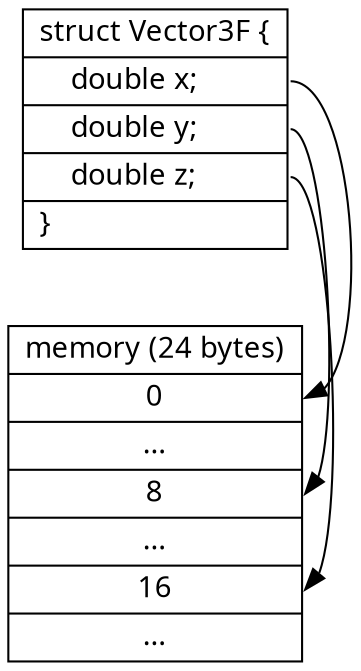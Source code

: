 digraph Vector3F {
    node [shape=record, fontname="Monaco"];
    edge [fontname="Monaco"];

    rankdir=TB;

    struct [label="{struct Vector3F&nbsp;\{\l|<x>&nbsp;&nbsp;&nbsp;&nbsp;double x;\l|<y>&nbsp;&nbsp;&nbsp;&nbsp;double y;\l|<z>&nbsp;&nbsp;&nbsp;&nbsp;double z;\l|\}\l}"];

    memory [label="{memory (24 bytes)|<0>0|...|<8>8|...|<16>16|...}"];

    struct:x -> memory:0;
    struct:y -> memory:8;
    struct:z -> memory:16;
}
